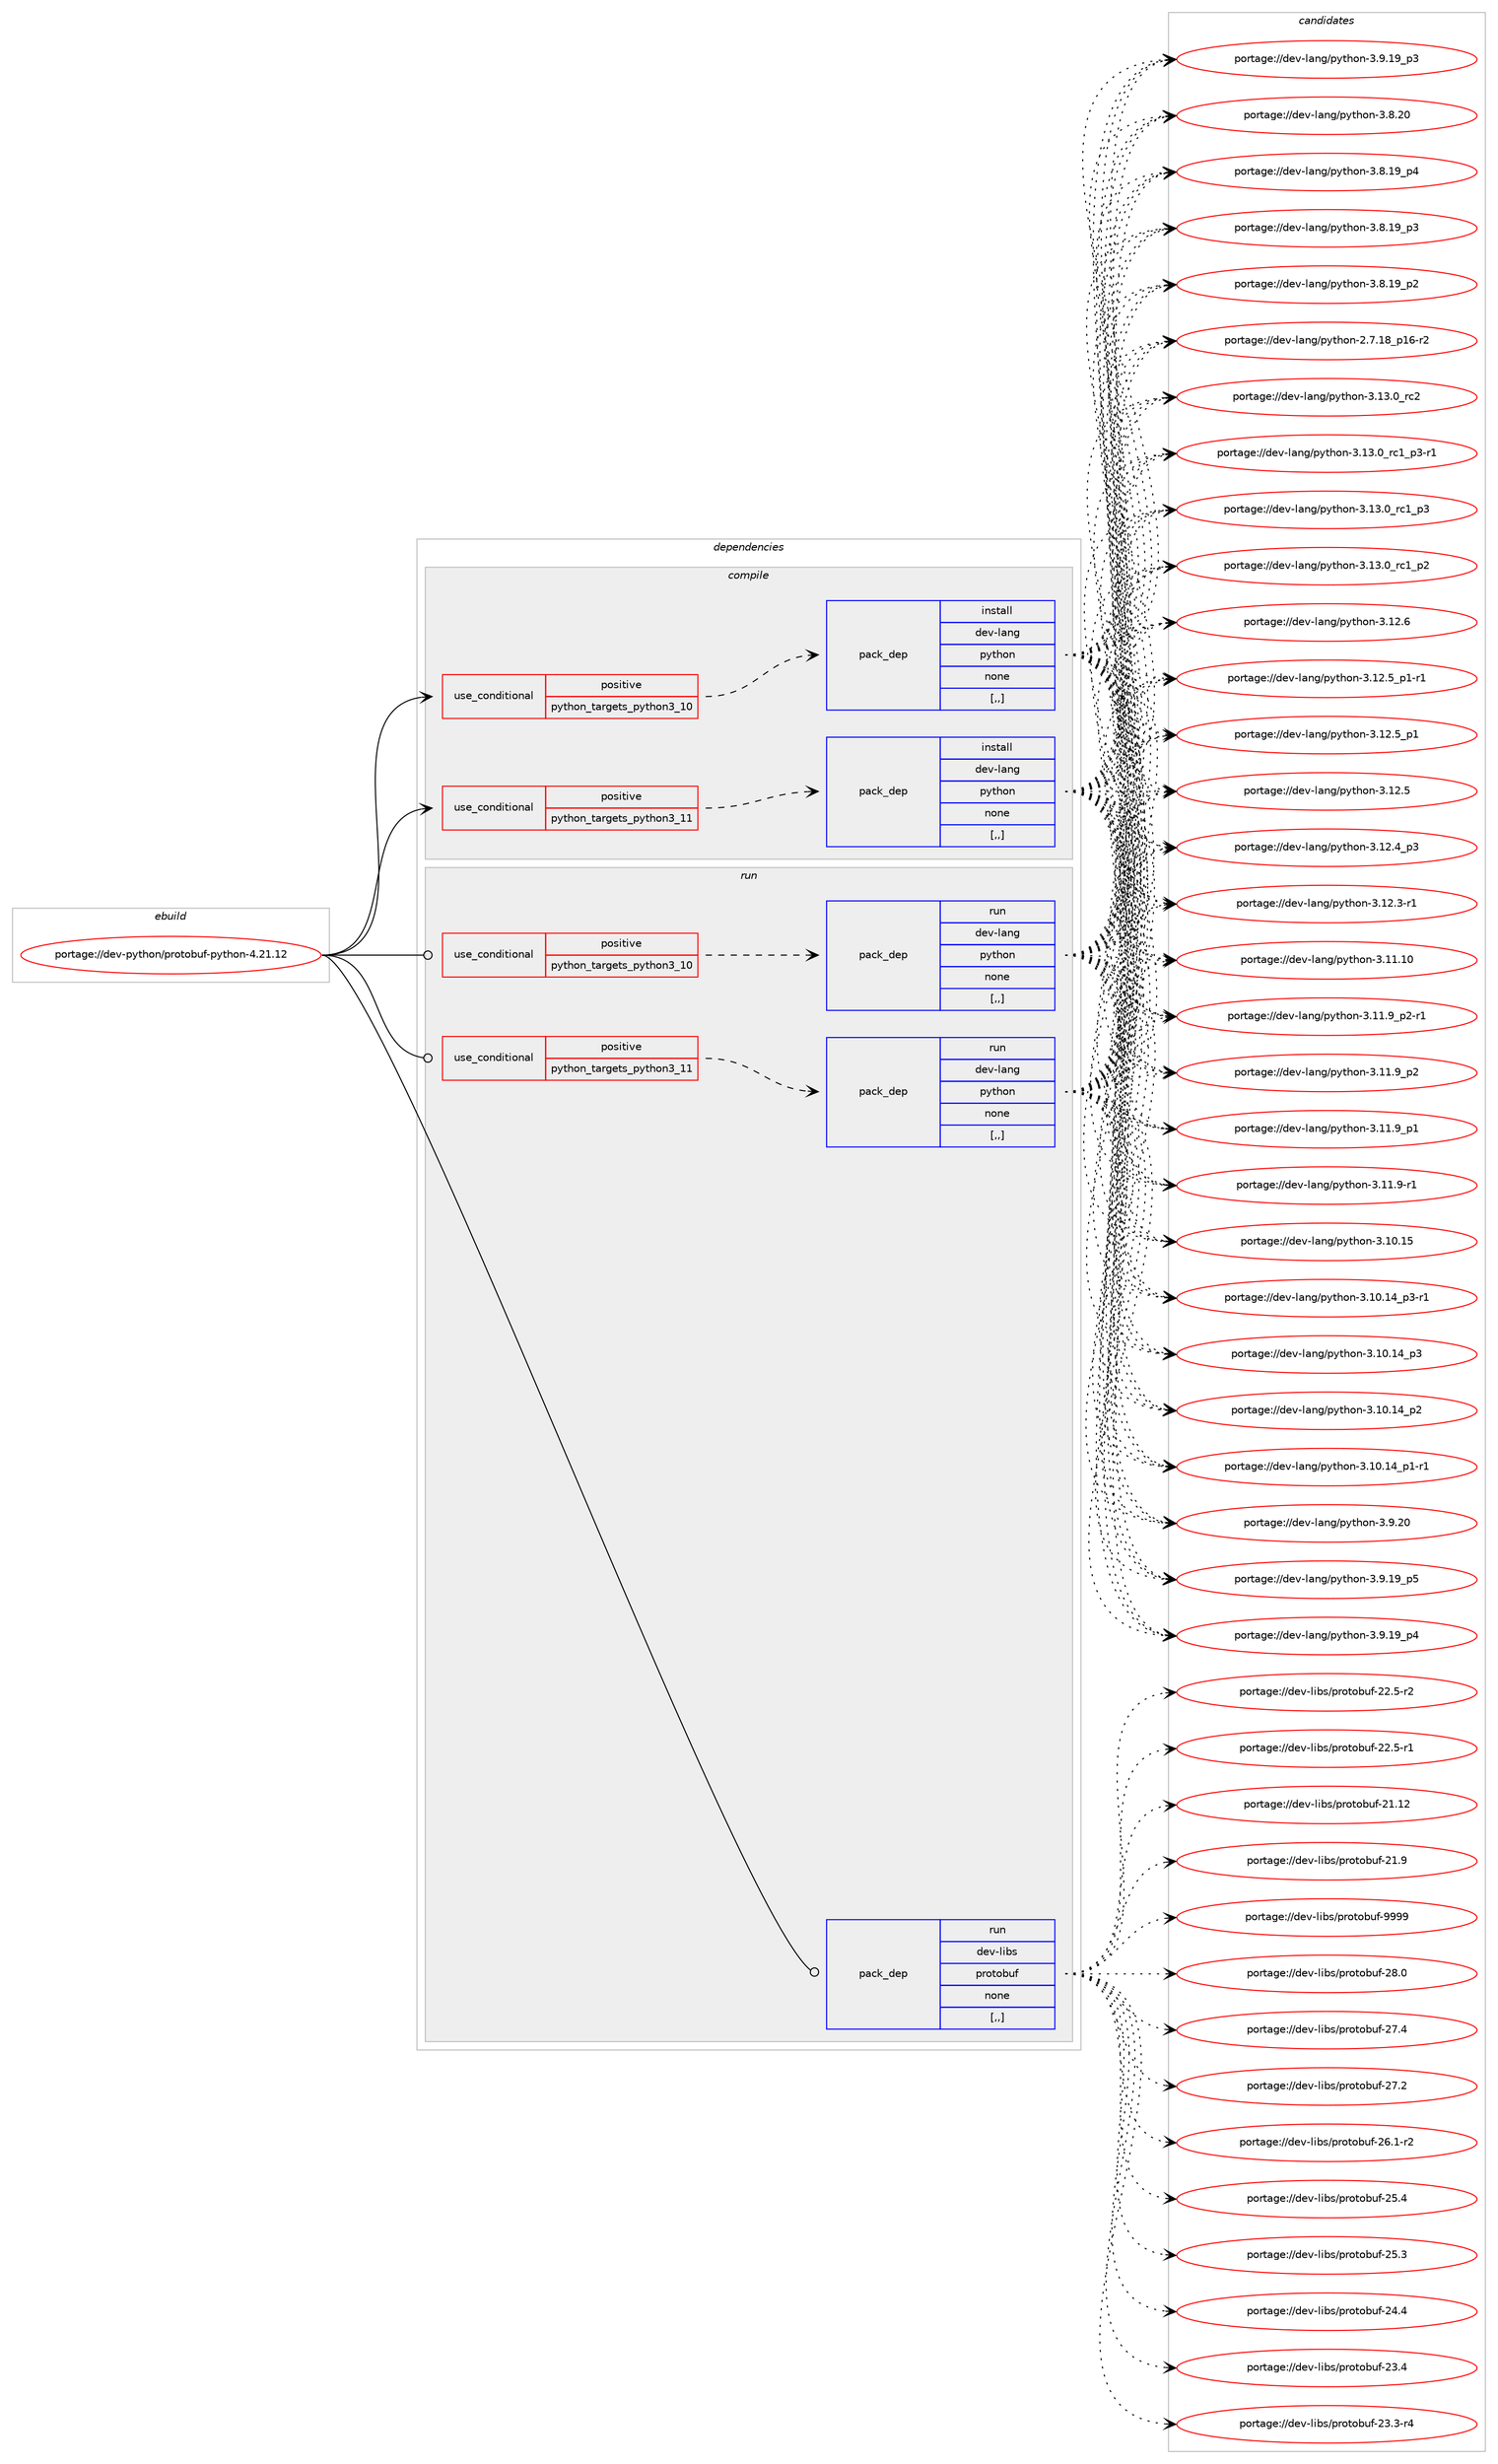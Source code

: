 digraph prolog {

# *************
# Graph options
# *************

newrank=true;
concentrate=true;
compound=true;
graph [rankdir=LR,fontname=Helvetica,fontsize=10,ranksep=1.5];#, ranksep=2.5, nodesep=0.2];
edge  [arrowhead=vee];
node  [fontname=Helvetica,fontsize=10];

# **********
# The ebuild
# **********

subgraph cluster_leftcol {
color=gray;
label=<<i>ebuild</i>>;
id [label="portage://dev-python/protobuf-python-4.21.12", color=red, width=4, href="../dev-python/protobuf-python-4.21.12.svg"];
}

# ****************
# The dependencies
# ****************

subgraph cluster_midcol {
color=gray;
label=<<i>dependencies</i>>;
subgraph cluster_compile {
fillcolor="#eeeeee";
style=filled;
label=<<i>compile</i>>;
subgraph cond166801 {
dependency649964 [label=<<TABLE BORDER="0" CELLBORDER="1" CELLSPACING="0" CELLPADDING="4"><TR><TD ROWSPAN="3" CELLPADDING="10">use_conditional</TD></TR><TR><TD>positive</TD></TR><TR><TD>python_targets_python3_10</TD></TR></TABLE>>, shape=none, color=red];
subgraph pack478342 {
dependency649965 [label=<<TABLE BORDER="0" CELLBORDER="1" CELLSPACING="0" CELLPADDING="4" WIDTH="220"><TR><TD ROWSPAN="6" CELLPADDING="30">pack_dep</TD></TR><TR><TD WIDTH="110">install</TD></TR><TR><TD>dev-lang</TD></TR><TR><TD>python</TD></TR><TR><TD>none</TD></TR><TR><TD>[,,]</TD></TR></TABLE>>, shape=none, color=blue];
}
dependency649964:e -> dependency649965:w [weight=20,style="dashed",arrowhead="vee"];
}
id:e -> dependency649964:w [weight=20,style="solid",arrowhead="vee"];
subgraph cond166802 {
dependency649966 [label=<<TABLE BORDER="0" CELLBORDER="1" CELLSPACING="0" CELLPADDING="4"><TR><TD ROWSPAN="3" CELLPADDING="10">use_conditional</TD></TR><TR><TD>positive</TD></TR><TR><TD>python_targets_python3_11</TD></TR></TABLE>>, shape=none, color=red];
subgraph pack478343 {
dependency649967 [label=<<TABLE BORDER="0" CELLBORDER="1" CELLSPACING="0" CELLPADDING="4" WIDTH="220"><TR><TD ROWSPAN="6" CELLPADDING="30">pack_dep</TD></TR><TR><TD WIDTH="110">install</TD></TR><TR><TD>dev-lang</TD></TR><TR><TD>python</TD></TR><TR><TD>none</TD></TR><TR><TD>[,,]</TD></TR></TABLE>>, shape=none, color=blue];
}
dependency649966:e -> dependency649967:w [weight=20,style="dashed",arrowhead="vee"];
}
id:e -> dependency649966:w [weight=20,style="solid",arrowhead="vee"];
}
subgraph cluster_compileandrun {
fillcolor="#eeeeee";
style=filled;
label=<<i>compile and run</i>>;
}
subgraph cluster_run {
fillcolor="#eeeeee";
style=filled;
label=<<i>run</i>>;
subgraph cond166803 {
dependency649968 [label=<<TABLE BORDER="0" CELLBORDER="1" CELLSPACING="0" CELLPADDING="4"><TR><TD ROWSPAN="3" CELLPADDING="10">use_conditional</TD></TR><TR><TD>positive</TD></TR><TR><TD>python_targets_python3_10</TD></TR></TABLE>>, shape=none, color=red];
subgraph pack478344 {
dependency649969 [label=<<TABLE BORDER="0" CELLBORDER="1" CELLSPACING="0" CELLPADDING="4" WIDTH="220"><TR><TD ROWSPAN="6" CELLPADDING="30">pack_dep</TD></TR><TR><TD WIDTH="110">run</TD></TR><TR><TD>dev-lang</TD></TR><TR><TD>python</TD></TR><TR><TD>none</TD></TR><TR><TD>[,,]</TD></TR></TABLE>>, shape=none, color=blue];
}
dependency649968:e -> dependency649969:w [weight=20,style="dashed",arrowhead="vee"];
}
id:e -> dependency649968:w [weight=20,style="solid",arrowhead="odot"];
subgraph cond166804 {
dependency649970 [label=<<TABLE BORDER="0" CELLBORDER="1" CELLSPACING="0" CELLPADDING="4"><TR><TD ROWSPAN="3" CELLPADDING="10">use_conditional</TD></TR><TR><TD>positive</TD></TR><TR><TD>python_targets_python3_11</TD></TR></TABLE>>, shape=none, color=red];
subgraph pack478345 {
dependency649971 [label=<<TABLE BORDER="0" CELLBORDER="1" CELLSPACING="0" CELLPADDING="4" WIDTH="220"><TR><TD ROWSPAN="6" CELLPADDING="30">pack_dep</TD></TR><TR><TD WIDTH="110">run</TD></TR><TR><TD>dev-lang</TD></TR><TR><TD>python</TD></TR><TR><TD>none</TD></TR><TR><TD>[,,]</TD></TR></TABLE>>, shape=none, color=blue];
}
dependency649970:e -> dependency649971:w [weight=20,style="dashed",arrowhead="vee"];
}
id:e -> dependency649970:w [weight=20,style="solid",arrowhead="odot"];
subgraph pack478346 {
dependency649972 [label=<<TABLE BORDER="0" CELLBORDER="1" CELLSPACING="0" CELLPADDING="4" WIDTH="220"><TR><TD ROWSPAN="6" CELLPADDING="30">pack_dep</TD></TR><TR><TD WIDTH="110">run</TD></TR><TR><TD>dev-libs</TD></TR><TR><TD>protobuf</TD></TR><TR><TD>none</TD></TR><TR><TD>[,,]</TD></TR></TABLE>>, shape=none, color=blue];
}
id:e -> dependency649972:w [weight=20,style="solid",arrowhead="odot"];
}
}

# **************
# The candidates
# **************

subgraph cluster_choices {
rank=same;
color=gray;
label=<<i>candidates</i>>;

subgraph choice478342 {
color=black;
nodesep=1;
choice10010111845108971101034711212111610411111045514649514648951149950 [label="portage://dev-lang/python-3.13.0_rc2", color=red, width=4,href="../dev-lang/python-3.13.0_rc2.svg"];
choice1001011184510897110103471121211161041111104551464951464895114994995112514511449 [label="portage://dev-lang/python-3.13.0_rc1_p3-r1", color=red, width=4,href="../dev-lang/python-3.13.0_rc1_p3-r1.svg"];
choice100101118451089711010347112121116104111110455146495146489511499499511251 [label="portage://dev-lang/python-3.13.0_rc1_p3", color=red, width=4,href="../dev-lang/python-3.13.0_rc1_p3.svg"];
choice100101118451089711010347112121116104111110455146495146489511499499511250 [label="portage://dev-lang/python-3.13.0_rc1_p2", color=red, width=4,href="../dev-lang/python-3.13.0_rc1_p2.svg"];
choice10010111845108971101034711212111610411111045514649504654 [label="portage://dev-lang/python-3.12.6", color=red, width=4,href="../dev-lang/python-3.12.6.svg"];
choice1001011184510897110103471121211161041111104551464950465395112494511449 [label="portage://dev-lang/python-3.12.5_p1-r1", color=red, width=4,href="../dev-lang/python-3.12.5_p1-r1.svg"];
choice100101118451089711010347112121116104111110455146495046539511249 [label="portage://dev-lang/python-3.12.5_p1", color=red, width=4,href="../dev-lang/python-3.12.5_p1.svg"];
choice10010111845108971101034711212111610411111045514649504653 [label="portage://dev-lang/python-3.12.5", color=red, width=4,href="../dev-lang/python-3.12.5.svg"];
choice100101118451089711010347112121116104111110455146495046529511251 [label="portage://dev-lang/python-3.12.4_p3", color=red, width=4,href="../dev-lang/python-3.12.4_p3.svg"];
choice100101118451089711010347112121116104111110455146495046514511449 [label="portage://dev-lang/python-3.12.3-r1", color=red, width=4,href="../dev-lang/python-3.12.3-r1.svg"];
choice1001011184510897110103471121211161041111104551464949464948 [label="portage://dev-lang/python-3.11.10", color=red, width=4,href="../dev-lang/python-3.11.10.svg"];
choice1001011184510897110103471121211161041111104551464949465795112504511449 [label="portage://dev-lang/python-3.11.9_p2-r1", color=red, width=4,href="../dev-lang/python-3.11.9_p2-r1.svg"];
choice100101118451089711010347112121116104111110455146494946579511250 [label="portage://dev-lang/python-3.11.9_p2", color=red, width=4,href="../dev-lang/python-3.11.9_p2.svg"];
choice100101118451089711010347112121116104111110455146494946579511249 [label="portage://dev-lang/python-3.11.9_p1", color=red, width=4,href="../dev-lang/python-3.11.9_p1.svg"];
choice100101118451089711010347112121116104111110455146494946574511449 [label="portage://dev-lang/python-3.11.9-r1", color=red, width=4,href="../dev-lang/python-3.11.9-r1.svg"];
choice1001011184510897110103471121211161041111104551464948464953 [label="portage://dev-lang/python-3.10.15", color=red, width=4,href="../dev-lang/python-3.10.15.svg"];
choice100101118451089711010347112121116104111110455146494846495295112514511449 [label="portage://dev-lang/python-3.10.14_p3-r1", color=red, width=4,href="../dev-lang/python-3.10.14_p3-r1.svg"];
choice10010111845108971101034711212111610411111045514649484649529511251 [label="portage://dev-lang/python-3.10.14_p3", color=red, width=4,href="../dev-lang/python-3.10.14_p3.svg"];
choice10010111845108971101034711212111610411111045514649484649529511250 [label="portage://dev-lang/python-3.10.14_p2", color=red, width=4,href="../dev-lang/python-3.10.14_p2.svg"];
choice100101118451089711010347112121116104111110455146494846495295112494511449 [label="portage://dev-lang/python-3.10.14_p1-r1", color=red, width=4,href="../dev-lang/python-3.10.14_p1-r1.svg"];
choice10010111845108971101034711212111610411111045514657465048 [label="portage://dev-lang/python-3.9.20", color=red, width=4,href="../dev-lang/python-3.9.20.svg"];
choice100101118451089711010347112121116104111110455146574649579511253 [label="portage://dev-lang/python-3.9.19_p5", color=red, width=4,href="../dev-lang/python-3.9.19_p5.svg"];
choice100101118451089711010347112121116104111110455146574649579511252 [label="portage://dev-lang/python-3.9.19_p4", color=red, width=4,href="../dev-lang/python-3.9.19_p4.svg"];
choice100101118451089711010347112121116104111110455146574649579511251 [label="portage://dev-lang/python-3.9.19_p3", color=red, width=4,href="../dev-lang/python-3.9.19_p3.svg"];
choice10010111845108971101034711212111610411111045514656465048 [label="portage://dev-lang/python-3.8.20", color=red, width=4,href="../dev-lang/python-3.8.20.svg"];
choice100101118451089711010347112121116104111110455146564649579511252 [label="portage://dev-lang/python-3.8.19_p4", color=red, width=4,href="../dev-lang/python-3.8.19_p4.svg"];
choice100101118451089711010347112121116104111110455146564649579511251 [label="portage://dev-lang/python-3.8.19_p3", color=red, width=4,href="../dev-lang/python-3.8.19_p3.svg"];
choice100101118451089711010347112121116104111110455146564649579511250 [label="portage://dev-lang/python-3.8.19_p2", color=red, width=4,href="../dev-lang/python-3.8.19_p2.svg"];
choice100101118451089711010347112121116104111110455046554649569511249544511450 [label="portage://dev-lang/python-2.7.18_p16-r2", color=red, width=4,href="../dev-lang/python-2.7.18_p16-r2.svg"];
dependency649965:e -> choice10010111845108971101034711212111610411111045514649514648951149950:w [style=dotted,weight="100"];
dependency649965:e -> choice1001011184510897110103471121211161041111104551464951464895114994995112514511449:w [style=dotted,weight="100"];
dependency649965:e -> choice100101118451089711010347112121116104111110455146495146489511499499511251:w [style=dotted,weight="100"];
dependency649965:e -> choice100101118451089711010347112121116104111110455146495146489511499499511250:w [style=dotted,weight="100"];
dependency649965:e -> choice10010111845108971101034711212111610411111045514649504654:w [style=dotted,weight="100"];
dependency649965:e -> choice1001011184510897110103471121211161041111104551464950465395112494511449:w [style=dotted,weight="100"];
dependency649965:e -> choice100101118451089711010347112121116104111110455146495046539511249:w [style=dotted,weight="100"];
dependency649965:e -> choice10010111845108971101034711212111610411111045514649504653:w [style=dotted,weight="100"];
dependency649965:e -> choice100101118451089711010347112121116104111110455146495046529511251:w [style=dotted,weight="100"];
dependency649965:e -> choice100101118451089711010347112121116104111110455146495046514511449:w [style=dotted,weight="100"];
dependency649965:e -> choice1001011184510897110103471121211161041111104551464949464948:w [style=dotted,weight="100"];
dependency649965:e -> choice1001011184510897110103471121211161041111104551464949465795112504511449:w [style=dotted,weight="100"];
dependency649965:e -> choice100101118451089711010347112121116104111110455146494946579511250:w [style=dotted,weight="100"];
dependency649965:e -> choice100101118451089711010347112121116104111110455146494946579511249:w [style=dotted,weight="100"];
dependency649965:e -> choice100101118451089711010347112121116104111110455146494946574511449:w [style=dotted,weight="100"];
dependency649965:e -> choice1001011184510897110103471121211161041111104551464948464953:w [style=dotted,weight="100"];
dependency649965:e -> choice100101118451089711010347112121116104111110455146494846495295112514511449:w [style=dotted,weight="100"];
dependency649965:e -> choice10010111845108971101034711212111610411111045514649484649529511251:w [style=dotted,weight="100"];
dependency649965:e -> choice10010111845108971101034711212111610411111045514649484649529511250:w [style=dotted,weight="100"];
dependency649965:e -> choice100101118451089711010347112121116104111110455146494846495295112494511449:w [style=dotted,weight="100"];
dependency649965:e -> choice10010111845108971101034711212111610411111045514657465048:w [style=dotted,weight="100"];
dependency649965:e -> choice100101118451089711010347112121116104111110455146574649579511253:w [style=dotted,weight="100"];
dependency649965:e -> choice100101118451089711010347112121116104111110455146574649579511252:w [style=dotted,weight="100"];
dependency649965:e -> choice100101118451089711010347112121116104111110455146574649579511251:w [style=dotted,weight="100"];
dependency649965:e -> choice10010111845108971101034711212111610411111045514656465048:w [style=dotted,weight="100"];
dependency649965:e -> choice100101118451089711010347112121116104111110455146564649579511252:w [style=dotted,weight="100"];
dependency649965:e -> choice100101118451089711010347112121116104111110455146564649579511251:w [style=dotted,weight="100"];
dependency649965:e -> choice100101118451089711010347112121116104111110455146564649579511250:w [style=dotted,weight="100"];
dependency649965:e -> choice100101118451089711010347112121116104111110455046554649569511249544511450:w [style=dotted,weight="100"];
}
subgraph choice478343 {
color=black;
nodesep=1;
choice10010111845108971101034711212111610411111045514649514648951149950 [label="portage://dev-lang/python-3.13.0_rc2", color=red, width=4,href="../dev-lang/python-3.13.0_rc2.svg"];
choice1001011184510897110103471121211161041111104551464951464895114994995112514511449 [label="portage://dev-lang/python-3.13.0_rc1_p3-r1", color=red, width=4,href="../dev-lang/python-3.13.0_rc1_p3-r1.svg"];
choice100101118451089711010347112121116104111110455146495146489511499499511251 [label="portage://dev-lang/python-3.13.0_rc1_p3", color=red, width=4,href="../dev-lang/python-3.13.0_rc1_p3.svg"];
choice100101118451089711010347112121116104111110455146495146489511499499511250 [label="portage://dev-lang/python-3.13.0_rc1_p2", color=red, width=4,href="../dev-lang/python-3.13.0_rc1_p2.svg"];
choice10010111845108971101034711212111610411111045514649504654 [label="portage://dev-lang/python-3.12.6", color=red, width=4,href="../dev-lang/python-3.12.6.svg"];
choice1001011184510897110103471121211161041111104551464950465395112494511449 [label="portage://dev-lang/python-3.12.5_p1-r1", color=red, width=4,href="../dev-lang/python-3.12.5_p1-r1.svg"];
choice100101118451089711010347112121116104111110455146495046539511249 [label="portage://dev-lang/python-3.12.5_p1", color=red, width=4,href="../dev-lang/python-3.12.5_p1.svg"];
choice10010111845108971101034711212111610411111045514649504653 [label="portage://dev-lang/python-3.12.5", color=red, width=4,href="../dev-lang/python-3.12.5.svg"];
choice100101118451089711010347112121116104111110455146495046529511251 [label="portage://dev-lang/python-3.12.4_p3", color=red, width=4,href="../dev-lang/python-3.12.4_p3.svg"];
choice100101118451089711010347112121116104111110455146495046514511449 [label="portage://dev-lang/python-3.12.3-r1", color=red, width=4,href="../dev-lang/python-3.12.3-r1.svg"];
choice1001011184510897110103471121211161041111104551464949464948 [label="portage://dev-lang/python-3.11.10", color=red, width=4,href="../dev-lang/python-3.11.10.svg"];
choice1001011184510897110103471121211161041111104551464949465795112504511449 [label="portage://dev-lang/python-3.11.9_p2-r1", color=red, width=4,href="../dev-lang/python-3.11.9_p2-r1.svg"];
choice100101118451089711010347112121116104111110455146494946579511250 [label="portage://dev-lang/python-3.11.9_p2", color=red, width=4,href="../dev-lang/python-3.11.9_p2.svg"];
choice100101118451089711010347112121116104111110455146494946579511249 [label="portage://dev-lang/python-3.11.9_p1", color=red, width=4,href="../dev-lang/python-3.11.9_p1.svg"];
choice100101118451089711010347112121116104111110455146494946574511449 [label="portage://dev-lang/python-3.11.9-r1", color=red, width=4,href="../dev-lang/python-3.11.9-r1.svg"];
choice1001011184510897110103471121211161041111104551464948464953 [label="portage://dev-lang/python-3.10.15", color=red, width=4,href="../dev-lang/python-3.10.15.svg"];
choice100101118451089711010347112121116104111110455146494846495295112514511449 [label="portage://dev-lang/python-3.10.14_p3-r1", color=red, width=4,href="../dev-lang/python-3.10.14_p3-r1.svg"];
choice10010111845108971101034711212111610411111045514649484649529511251 [label="portage://dev-lang/python-3.10.14_p3", color=red, width=4,href="../dev-lang/python-3.10.14_p3.svg"];
choice10010111845108971101034711212111610411111045514649484649529511250 [label="portage://dev-lang/python-3.10.14_p2", color=red, width=4,href="../dev-lang/python-3.10.14_p2.svg"];
choice100101118451089711010347112121116104111110455146494846495295112494511449 [label="portage://dev-lang/python-3.10.14_p1-r1", color=red, width=4,href="../dev-lang/python-3.10.14_p1-r1.svg"];
choice10010111845108971101034711212111610411111045514657465048 [label="portage://dev-lang/python-3.9.20", color=red, width=4,href="../dev-lang/python-3.9.20.svg"];
choice100101118451089711010347112121116104111110455146574649579511253 [label="portage://dev-lang/python-3.9.19_p5", color=red, width=4,href="../dev-lang/python-3.9.19_p5.svg"];
choice100101118451089711010347112121116104111110455146574649579511252 [label="portage://dev-lang/python-3.9.19_p4", color=red, width=4,href="../dev-lang/python-3.9.19_p4.svg"];
choice100101118451089711010347112121116104111110455146574649579511251 [label="portage://dev-lang/python-3.9.19_p3", color=red, width=4,href="../dev-lang/python-3.9.19_p3.svg"];
choice10010111845108971101034711212111610411111045514656465048 [label="portage://dev-lang/python-3.8.20", color=red, width=4,href="../dev-lang/python-3.8.20.svg"];
choice100101118451089711010347112121116104111110455146564649579511252 [label="portage://dev-lang/python-3.8.19_p4", color=red, width=4,href="../dev-lang/python-3.8.19_p4.svg"];
choice100101118451089711010347112121116104111110455146564649579511251 [label="portage://dev-lang/python-3.8.19_p3", color=red, width=4,href="../dev-lang/python-3.8.19_p3.svg"];
choice100101118451089711010347112121116104111110455146564649579511250 [label="portage://dev-lang/python-3.8.19_p2", color=red, width=4,href="../dev-lang/python-3.8.19_p2.svg"];
choice100101118451089711010347112121116104111110455046554649569511249544511450 [label="portage://dev-lang/python-2.7.18_p16-r2", color=red, width=4,href="../dev-lang/python-2.7.18_p16-r2.svg"];
dependency649967:e -> choice10010111845108971101034711212111610411111045514649514648951149950:w [style=dotted,weight="100"];
dependency649967:e -> choice1001011184510897110103471121211161041111104551464951464895114994995112514511449:w [style=dotted,weight="100"];
dependency649967:e -> choice100101118451089711010347112121116104111110455146495146489511499499511251:w [style=dotted,weight="100"];
dependency649967:e -> choice100101118451089711010347112121116104111110455146495146489511499499511250:w [style=dotted,weight="100"];
dependency649967:e -> choice10010111845108971101034711212111610411111045514649504654:w [style=dotted,weight="100"];
dependency649967:e -> choice1001011184510897110103471121211161041111104551464950465395112494511449:w [style=dotted,weight="100"];
dependency649967:e -> choice100101118451089711010347112121116104111110455146495046539511249:w [style=dotted,weight="100"];
dependency649967:e -> choice10010111845108971101034711212111610411111045514649504653:w [style=dotted,weight="100"];
dependency649967:e -> choice100101118451089711010347112121116104111110455146495046529511251:w [style=dotted,weight="100"];
dependency649967:e -> choice100101118451089711010347112121116104111110455146495046514511449:w [style=dotted,weight="100"];
dependency649967:e -> choice1001011184510897110103471121211161041111104551464949464948:w [style=dotted,weight="100"];
dependency649967:e -> choice1001011184510897110103471121211161041111104551464949465795112504511449:w [style=dotted,weight="100"];
dependency649967:e -> choice100101118451089711010347112121116104111110455146494946579511250:w [style=dotted,weight="100"];
dependency649967:e -> choice100101118451089711010347112121116104111110455146494946579511249:w [style=dotted,weight="100"];
dependency649967:e -> choice100101118451089711010347112121116104111110455146494946574511449:w [style=dotted,weight="100"];
dependency649967:e -> choice1001011184510897110103471121211161041111104551464948464953:w [style=dotted,weight="100"];
dependency649967:e -> choice100101118451089711010347112121116104111110455146494846495295112514511449:w [style=dotted,weight="100"];
dependency649967:e -> choice10010111845108971101034711212111610411111045514649484649529511251:w [style=dotted,weight="100"];
dependency649967:e -> choice10010111845108971101034711212111610411111045514649484649529511250:w [style=dotted,weight="100"];
dependency649967:e -> choice100101118451089711010347112121116104111110455146494846495295112494511449:w [style=dotted,weight="100"];
dependency649967:e -> choice10010111845108971101034711212111610411111045514657465048:w [style=dotted,weight="100"];
dependency649967:e -> choice100101118451089711010347112121116104111110455146574649579511253:w [style=dotted,weight="100"];
dependency649967:e -> choice100101118451089711010347112121116104111110455146574649579511252:w [style=dotted,weight="100"];
dependency649967:e -> choice100101118451089711010347112121116104111110455146574649579511251:w [style=dotted,weight="100"];
dependency649967:e -> choice10010111845108971101034711212111610411111045514656465048:w [style=dotted,weight="100"];
dependency649967:e -> choice100101118451089711010347112121116104111110455146564649579511252:w [style=dotted,weight="100"];
dependency649967:e -> choice100101118451089711010347112121116104111110455146564649579511251:w [style=dotted,weight="100"];
dependency649967:e -> choice100101118451089711010347112121116104111110455146564649579511250:w [style=dotted,weight="100"];
dependency649967:e -> choice100101118451089711010347112121116104111110455046554649569511249544511450:w [style=dotted,weight="100"];
}
subgraph choice478344 {
color=black;
nodesep=1;
choice10010111845108971101034711212111610411111045514649514648951149950 [label="portage://dev-lang/python-3.13.0_rc2", color=red, width=4,href="../dev-lang/python-3.13.0_rc2.svg"];
choice1001011184510897110103471121211161041111104551464951464895114994995112514511449 [label="portage://dev-lang/python-3.13.0_rc1_p3-r1", color=red, width=4,href="../dev-lang/python-3.13.0_rc1_p3-r1.svg"];
choice100101118451089711010347112121116104111110455146495146489511499499511251 [label="portage://dev-lang/python-3.13.0_rc1_p3", color=red, width=4,href="../dev-lang/python-3.13.0_rc1_p3.svg"];
choice100101118451089711010347112121116104111110455146495146489511499499511250 [label="portage://dev-lang/python-3.13.0_rc1_p2", color=red, width=4,href="../dev-lang/python-3.13.0_rc1_p2.svg"];
choice10010111845108971101034711212111610411111045514649504654 [label="portage://dev-lang/python-3.12.6", color=red, width=4,href="../dev-lang/python-3.12.6.svg"];
choice1001011184510897110103471121211161041111104551464950465395112494511449 [label="portage://dev-lang/python-3.12.5_p1-r1", color=red, width=4,href="../dev-lang/python-3.12.5_p1-r1.svg"];
choice100101118451089711010347112121116104111110455146495046539511249 [label="portage://dev-lang/python-3.12.5_p1", color=red, width=4,href="../dev-lang/python-3.12.5_p1.svg"];
choice10010111845108971101034711212111610411111045514649504653 [label="portage://dev-lang/python-3.12.5", color=red, width=4,href="../dev-lang/python-3.12.5.svg"];
choice100101118451089711010347112121116104111110455146495046529511251 [label="portage://dev-lang/python-3.12.4_p3", color=red, width=4,href="../dev-lang/python-3.12.4_p3.svg"];
choice100101118451089711010347112121116104111110455146495046514511449 [label="portage://dev-lang/python-3.12.3-r1", color=red, width=4,href="../dev-lang/python-3.12.3-r1.svg"];
choice1001011184510897110103471121211161041111104551464949464948 [label="portage://dev-lang/python-3.11.10", color=red, width=4,href="../dev-lang/python-3.11.10.svg"];
choice1001011184510897110103471121211161041111104551464949465795112504511449 [label="portage://dev-lang/python-3.11.9_p2-r1", color=red, width=4,href="../dev-lang/python-3.11.9_p2-r1.svg"];
choice100101118451089711010347112121116104111110455146494946579511250 [label="portage://dev-lang/python-3.11.9_p2", color=red, width=4,href="../dev-lang/python-3.11.9_p2.svg"];
choice100101118451089711010347112121116104111110455146494946579511249 [label="portage://dev-lang/python-3.11.9_p1", color=red, width=4,href="../dev-lang/python-3.11.9_p1.svg"];
choice100101118451089711010347112121116104111110455146494946574511449 [label="portage://dev-lang/python-3.11.9-r1", color=red, width=4,href="../dev-lang/python-3.11.9-r1.svg"];
choice1001011184510897110103471121211161041111104551464948464953 [label="portage://dev-lang/python-3.10.15", color=red, width=4,href="../dev-lang/python-3.10.15.svg"];
choice100101118451089711010347112121116104111110455146494846495295112514511449 [label="portage://dev-lang/python-3.10.14_p3-r1", color=red, width=4,href="../dev-lang/python-3.10.14_p3-r1.svg"];
choice10010111845108971101034711212111610411111045514649484649529511251 [label="portage://dev-lang/python-3.10.14_p3", color=red, width=4,href="../dev-lang/python-3.10.14_p3.svg"];
choice10010111845108971101034711212111610411111045514649484649529511250 [label="portage://dev-lang/python-3.10.14_p2", color=red, width=4,href="../dev-lang/python-3.10.14_p2.svg"];
choice100101118451089711010347112121116104111110455146494846495295112494511449 [label="portage://dev-lang/python-3.10.14_p1-r1", color=red, width=4,href="../dev-lang/python-3.10.14_p1-r1.svg"];
choice10010111845108971101034711212111610411111045514657465048 [label="portage://dev-lang/python-3.9.20", color=red, width=4,href="../dev-lang/python-3.9.20.svg"];
choice100101118451089711010347112121116104111110455146574649579511253 [label="portage://dev-lang/python-3.9.19_p5", color=red, width=4,href="../dev-lang/python-3.9.19_p5.svg"];
choice100101118451089711010347112121116104111110455146574649579511252 [label="portage://dev-lang/python-3.9.19_p4", color=red, width=4,href="../dev-lang/python-3.9.19_p4.svg"];
choice100101118451089711010347112121116104111110455146574649579511251 [label="portage://dev-lang/python-3.9.19_p3", color=red, width=4,href="../dev-lang/python-3.9.19_p3.svg"];
choice10010111845108971101034711212111610411111045514656465048 [label="portage://dev-lang/python-3.8.20", color=red, width=4,href="../dev-lang/python-3.8.20.svg"];
choice100101118451089711010347112121116104111110455146564649579511252 [label="portage://dev-lang/python-3.8.19_p4", color=red, width=4,href="../dev-lang/python-3.8.19_p4.svg"];
choice100101118451089711010347112121116104111110455146564649579511251 [label="portage://dev-lang/python-3.8.19_p3", color=red, width=4,href="../dev-lang/python-3.8.19_p3.svg"];
choice100101118451089711010347112121116104111110455146564649579511250 [label="portage://dev-lang/python-3.8.19_p2", color=red, width=4,href="../dev-lang/python-3.8.19_p2.svg"];
choice100101118451089711010347112121116104111110455046554649569511249544511450 [label="portage://dev-lang/python-2.7.18_p16-r2", color=red, width=4,href="../dev-lang/python-2.7.18_p16-r2.svg"];
dependency649969:e -> choice10010111845108971101034711212111610411111045514649514648951149950:w [style=dotted,weight="100"];
dependency649969:e -> choice1001011184510897110103471121211161041111104551464951464895114994995112514511449:w [style=dotted,weight="100"];
dependency649969:e -> choice100101118451089711010347112121116104111110455146495146489511499499511251:w [style=dotted,weight="100"];
dependency649969:e -> choice100101118451089711010347112121116104111110455146495146489511499499511250:w [style=dotted,weight="100"];
dependency649969:e -> choice10010111845108971101034711212111610411111045514649504654:w [style=dotted,weight="100"];
dependency649969:e -> choice1001011184510897110103471121211161041111104551464950465395112494511449:w [style=dotted,weight="100"];
dependency649969:e -> choice100101118451089711010347112121116104111110455146495046539511249:w [style=dotted,weight="100"];
dependency649969:e -> choice10010111845108971101034711212111610411111045514649504653:w [style=dotted,weight="100"];
dependency649969:e -> choice100101118451089711010347112121116104111110455146495046529511251:w [style=dotted,weight="100"];
dependency649969:e -> choice100101118451089711010347112121116104111110455146495046514511449:w [style=dotted,weight="100"];
dependency649969:e -> choice1001011184510897110103471121211161041111104551464949464948:w [style=dotted,weight="100"];
dependency649969:e -> choice1001011184510897110103471121211161041111104551464949465795112504511449:w [style=dotted,weight="100"];
dependency649969:e -> choice100101118451089711010347112121116104111110455146494946579511250:w [style=dotted,weight="100"];
dependency649969:e -> choice100101118451089711010347112121116104111110455146494946579511249:w [style=dotted,weight="100"];
dependency649969:e -> choice100101118451089711010347112121116104111110455146494946574511449:w [style=dotted,weight="100"];
dependency649969:e -> choice1001011184510897110103471121211161041111104551464948464953:w [style=dotted,weight="100"];
dependency649969:e -> choice100101118451089711010347112121116104111110455146494846495295112514511449:w [style=dotted,weight="100"];
dependency649969:e -> choice10010111845108971101034711212111610411111045514649484649529511251:w [style=dotted,weight="100"];
dependency649969:e -> choice10010111845108971101034711212111610411111045514649484649529511250:w [style=dotted,weight="100"];
dependency649969:e -> choice100101118451089711010347112121116104111110455146494846495295112494511449:w [style=dotted,weight="100"];
dependency649969:e -> choice10010111845108971101034711212111610411111045514657465048:w [style=dotted,weight="100"];
dependency649969:e -> choice100101118451089711010347112121116104111110455146574649579511253:w [style=dotted,weight="100"];
dependency649969:e -> choice100101118451089711010347112121116104111110455146574649579511252:w [style=dotted,weight="100"];
dependency649969:e -> choice100101118451089711010347112121116104111110455146574649579511251:w [style=dotted,weight="100"];
dependency649969:e -> choice10010111845108971101034711212111610411111045514656465048:w [style=dotted,weight="100"];
dependency649969:e -> choice100101118451089711010347112121116104111110455146564649579511252:w [style=dotted,weight="100"];
dependency649969:e -> choice100101118451089711010347112121116104111110455146564649579511251:w [style=dotted,weight="100"];
dependency649969:e -> choice100101118451089711010347112121116104111110455146564649579511250:w [style=dotted,weight="100"];
dependency649969:e -> choice100101118451089711010347112121116104111110455046554649569511249544511450:w [style=dotted,weight="100"];
}
subgraph choice478345 {
color=black;
nodesep=1;
choice10010111845108971101034711212111610411111045514649514648951149950 [label="portage://dev-lang/python-3.13.0_rc2", color=red, width=4,href="../dev-lang/python-3.13.0_rc2.svg"];
choice1001011184510897110103471121211161041111104551464951464895114994995112514511449 [label="portage://dev-lang/python-3.13.0_rc1_p3-r1", color=red, width=4,href="../dev-lang/python-3.13.0_rc1_p3-r1.svg"];
choice100101118451089711010347112121116104111110455146495146489511499499511251 [label="portage://dev-lang/python-3.13.0_rc1_p3", color=red, width=4,href="../dev-lang/python-3.13.0_rc1_p3.svg"];
choice100101118451089711010347112121116104111110455146495146489511499499511250 [label="portage://dev-lang/python-3.13.0_rc1_p2", color=red, width=4,href="../dev-lang/python-3.13.0_rc1_p2.svg"];
choice10010111845108971101034711212111610411111045514649504654 [label="portage://dev-lang/python-3.12.6", color=red, width=4,href="../dev-lang/python-3.12.6.svg"];
choice1001011184510897110103471121211161041111104551464950465395112494511449 [label="portage://dev-lang/python-3.12.5_p1-r1", color=red, width=4,href="../dev-lang/python-3.12.5_p1-r1.svg"];
choice100101118451089711010347112121116104111110455146495046539511249 [label="portage://dev-lang/python-3.12.5_p1", color=red, width=4,href="../dev-lang/python-3.12.5_p1.svg"];
choice10010111845108971101034711212111610411111045514649504653 [label="portage://dev-lang/python-3.12.5", color=red, width=4,href="../dev-lang/python-3.12.5.svg"];
choice100101118451089711010347112121116104111110455146495046529511251 [label="portage://dev-lang/python-3.12.4_p3", color=red, width=4,href="../dev-lang/python-3.12.4_p3.svg"];
choice100101118451089711010347112121116104111110455146495046514511449 [label="portage://dev-lang/python-3.12.3-r1", color=red, width=4,href="../dev-lang/python-3.12.3-r1.svg"];
choice1001011184510897110103471121211161041111104551464949464948 [label="portage://dev-lang/python-3.11.10", color=red, width=4,href="../dev-lang/python-3.11.10.svg"];
choice1001011184510897110103471121211161041111104551464949465795112504511449 [label="portage://dev-lang/python-3.11.9_p2-r1", color=red, width=4,href="../dev-lang/python-3.11.9_p2-r1.svg"];
choice100101118451089711010347112121116104111110455146494946579511250 [label="portage://dev-lang/python-3.11.9_p2", color=red, width=4,href="../dev-lang/python-3.11.9_p2.svg"];
choice100101118451089711010347112121116104111110455146494946579511249 [label="portage://dev-lang/python-3.11.9_p1", color=red, width=4,href="../dev-lang/python-3.11.9_p1.svg"];
choice100101118451089711010347112121116104111110455146494946574511449 [label="portage://dev-lang/python-3.11.9-r1", color=red, width=4,href="../dev-lang/python-3.11.9-r1.svg"];
choice1001011184510897110103471121211161041111104551464948464953 [label="portage://dev-lang/python-3.10.15", color=red, width=4,href="../dev-lang/python-3.10.15.svg"];
choice100101118451089711010347112121116104111110455146494846495295112514511449 [label="portage://dev-lang/python-3.10.14_p3-r1", color=red, width=4,href="../dev-lang/python-3.10.14_p3-r1.svg"];
choice10010111845108971101034711212111610411111045514649484649529511251 [label="portage://dev-lang/python-3.10.14_p3", color=red, width=4,href="../dev-lang/python-3.10.14_p3.svg"];
choice10010111845108971101034711212111610411111045514649484649529511250 [label="portage://dev-lang/python-3.10.14_p2", color=red, width=4,href="../dev-lang/python-3.10.14_p2.svg"];
choice100101118451089711010347112121116104111110455146494846495295112494511449 [label="portage://dev-lang/python-3.10.14_p1-r1", color=red, width=4,href="../dev-lang/python-3.10.14_p1-r1.svg"];
choice10010111845108971101034711212111610411111045514657465048 [label="portage://dev-lang/python-3.9.20", color=red, width=4,href="../dev-lang/python-3.9.20.svg"];
choice100101118451089711010347112121116104111110455146574649579511253 [label="portage://dev-lang/python-3.9.19_p5", color=red, width=4,href="../dev-lang/python-3.9.19_p5.svg"];
choice100101118451089711010347112121116104111110455146574649579511252 [label="portage://dev-lang/python-3.9.19_p4", color=red, width=4,href="../dev-lang/python-3.9.19_p4.svg"];
choice100101118451089711010347112121116104111110455146574649579511251 [label="portage://dev-lang/python-3.9.19_p3", color=red, width=4,href="../dev-lang/python-3.9.19_p3.svg"];
choice10010111845108971101034711212111610411111045514656465048 [label="portage://dev-lang/python-3.8.20", color=red, width=4,href="../dev-lang/python-3.8.20.svg"];
choice100101118451089711010347112121116104111110455146564649579511252 [label="portage://dev-lang/python-3.8.19_p4", color=red, width=4,href="../dev-lang/python-3.8.19_p4.svg"];
choice100101118451089711010347112121116104111110455146564649579511251 [label="portage://dev-lang/python-3.8.19_p3", color=red, width=4,href="../dev-lang/python-3.8.19_p3.svg"];
choice100101118451089711010347112121116104111110455146564649579511250 [label="portage://dev-lang/python-3.8.19_p2", color=red, width=4,href="../dev-lang/python-3.8.19_p2.svg"];
choice100101118451089711010347112121116104111110455046554649569511249544511450 [label="portage://dev-lang/python-2.7.18_p16-r2", color=red, width=4,href="../dev-lang/python-2.7.18_p16-r2.svg"];
dependency649971:e -> choice10010111845108971101034711212111610411111045514649514648951149950:w [style=dotted,weight="100"];
dependency649971:e -> choice1001011184510897110103471121211161041111104551464951464895114994995112514511449:w [style=dotted,weight="100"];
dependency649971:e -> choice100101118451089711010347112121116104111110455146495146489511499499511251:w [style=dotted,weight="100"];
dependency649971:e -> choice100101118451089711010347112121116104111110455146495146489511499499511250:w [style=dotted,weight="100"];
dependency649971:e -> choice10010111845108971101034711212111610411111045514649504654:w [style=dotted,weight="100"];
dependency649971:e -> choice1001011184510897110103471121211161041111104551464950465395112494511449:w [style=dotted,weight="100"];
dependency649971:e -> choice100101118451089711010347112121116104111110455146495046539511249:w [style=dotted,weight="100"];
dependency649971:e -> choice10010111845108971101034711212111610411111045514649504653:w [style=dotted,weight="100"];
dependency649971:e -> choice100101118451089711010347112121116104111110455146495046529511251:w [style=dotted,weight="100"];
dependency649971:e -> choice100101118451089711010347112121116104111110455146495046514511449:w [style=dotted,weight="100"];
dependency649971:e -> choice1001011184510897110103471121211161041111104551464949464948:w [style=dotted,weight="100"];
dependency649971:e -> choice1001011184510897110103471121211161041111104551464949465795112504511449:w [style=dotted,weight="100"];
dependency649971:e -> choice100101118451089711010347112121116104111110455146494946579511250:w [style=dotted,weight="100"];
dependency649971:e -> choice100101118451089711010347112121116104111110455146494946579511249:w [style=dotted,weight="100"];
dependency649971:e -> choice100101118451089711010347112121116104111110455146494946574511449:w [style=dotted,weight="100"];
dependency649971:e -> choice1001011184510897110103471121211161041111104551464948464953:w [style=dotted,weight="100"];
dependency649971:e -> choice100101118451089711010347112121116104111110455146494846495295112514511449:w [style=dotted,weight="100"];
dependency649971:e -> choice10010111845108971101034711212111610411111045514649484649529511251:w [style=dotted,weight="100"];
dependency649971:e -> choice10010111845108971101034711212111610411111045514649484649529511250:w [style=dotted,weight="100"];
dependency649971:e -> choice100101118451089711010347112121116104111110455146494846495295112494511449:w [style=dotted,weight="100"];
dependency649971:e -> choice10010111845108971101034711212111610411111045514657465048:w [style=dotted,weight="100"];
dependency649971:e -> choice100101118451089711010347112121116104111110455146574649579511253:w [style=dotted,weight="100"];
dependency649971:e -> choice100101118451089711010347112121116104111110455146574649579511252:w [style=dotted,weight="100"];
dependency649971:e -> choice100101118451089711010347112121116104111110455146574649579511251:w [style=dotted,weight="100"];
dependency649971:e -> choice10010111845108971101034711212111610411111045514656465048:w [style=dotted,weight="100"];
dependency649971:e -> choice100101118451089711010347112121116104111110455146564649579511252:w [style=dotted,weight="100"];
dependency649971:e -> choice100101118451089711010347112121116104111110455146564649579511251:w [style=dotted,weight="100"];
dependency649971:e -> choice100101118451089711010347112121116104111110455146564649579511250:w [style=dotted,weight="100"];
dependency649971:e -> choice100101118451089711010347112121116104111110455046554649569511249544511450:w [style=dotted,weight="100"];
}
subgraph choice478346 {
color=black;
nodesep=1;
choice100101118451081059811547112114111116111981171024557575757 [label="portage://dev-libs/protobuf-9999", color=red, width=4,href="../dev-libs/protobuf-9999.svg"];
choice100101118451081059811547112114111116111981171024550564648 [label="portage://dev-libs/protobuf-28.0", color=red, width=4,href="../dev-libs/protobuf-28.0.svg"];
choice100101118451081059811547112114111116111981171024550554652 [label="portage://dev-libs/protobuf-27.4", color=red, width=4,href="../dev-libs/protobuf-27.4.svg"];
choice100101118451081059811547112114111116111981171024550554650 [label="portage://dev-libs/protobuf-27.2", color=red, width=4,href="../dev-libs/protobuf-27.2.svg"];
choice1001011184510810598115471121141111161119811710245505446494511450 [label="portage://dev-libs/protobuf-26.1-r2", color=red, width=4,href="../dev-libs/protobuf-26.1-r2.svg"];
choice100101118451081059811547112114111116111981171024550534652 [label="portage://dev-libs/protobuf-25.4", color=red, width=4,href="../dev-libs/protobuf-25.4.svg"];
choice100101118451081059811547112114111116111981171024550534651 [label="portage://dev-libs/protobuf-25.3", color=red, width=4,href="../dev-libs/protobuf-25.3.svg"];
choice100101118451081059811547112114111116111981171024550524652 [label="portage://dev-libs/protobuf-24.4", color=red, width=4,href="../dev-libs/protobuf-24.4.svg"];
choice100101118451081059811547112114111116111981171024550514652 [label="portage://dev-libs/protobuf-23.4", color=red, width=4,href="../dev-libs/protobuf-23.4.svg"];
choice1001011184510810598115471121141111161119811710245505146514511452 [label="portage://dev-libs/protobuf-23.3-r4", color=red, width=4,href="../dev-libs/protobuf-23.3-r4.svg"];
choice1001011184510810598115471121141111161119811710245505046534511450 [label="portage://dev-libs/protobuf-22.5-r2", color=red, width=4,href="../dev-libs/protobuf-22.5-r2.svg"];
choice1001011184510810598115471121141111161119811710245505046534511449 [label="portage://dev-libs/protobuf-22.5-r1", color=red, width=4,href="../dev-libs/protobuf-22.5-r1.svg"];
choice10010111845108105981154711211411111611198117102455049464950 [label="portage://dev-libs/protobuf-21.12", color=red, width=4,href="../dev-libs/protobuf-21.12.svg"];
choice100101118451081059811547112114111116111981171024550494657 [label="portage://dev-libs/protobuf-21.9", color=red, width=4,href="../dev-libs/protobuf-21.9.svg"];
dependency649972:e -> choice100101118451081059811547112114111116111981171024557575757:w [style=dotted,weight="100"];
dependency649972:e -> choice100101118451081059811547112114111116111981171024550564648:w [style=dotted,weight="100"];
dependency649972:e -> choice100101118451081059811547112114111116111981171024550554652:w [style=dotted,weight="100"];
dependency649972:e -> choice100101118451081059811547112114111116111981171024550554650:w [style=dotted,weight="100"];
dependency649972:e -> choice1001011184510810598115471121141111161119811710245505446494511450:w [style=dotted,weight="100"];
dependency649972:e -> choice100101118451081059811547112114111116111981171024550534652:w [style=dotted,weight="100"];
dependency649972:e -> choice100101118451081059811547112114111116111981171024550534651:w [style=dotted,weight="100"];
dependency649972:e -> choice100101118451081059811547112114111116111981171024550524652:w [style=dotted,weight="100"];
dependency649972:e -> choice100101118451081059811547112114111116111981171024550514652:w [style=dotted,weight="100"];
dependency649972:e -> choice1001011184510810598115471121141111161119811710245505146514511452:w [style=dotted,weight="100"];
dependency649972:e -> choice1001011184510810598115471121141111161119811710245505046534511450:w [style=dotted,weight="100"];
dependency649972:e -> choice1001011184510810598115471121141111161119811710245505046534511449:w [style=dotted,weight="100"];
dependency649972:e -> choice10010111845108105981154711211411111611198117102455049464950:w [style=dotted,weight="100"];
dependency649972:e -> choice100101118451081059811547112114111116111981171024550494657:w [style=dotted,weight="100"];
}
}

}
